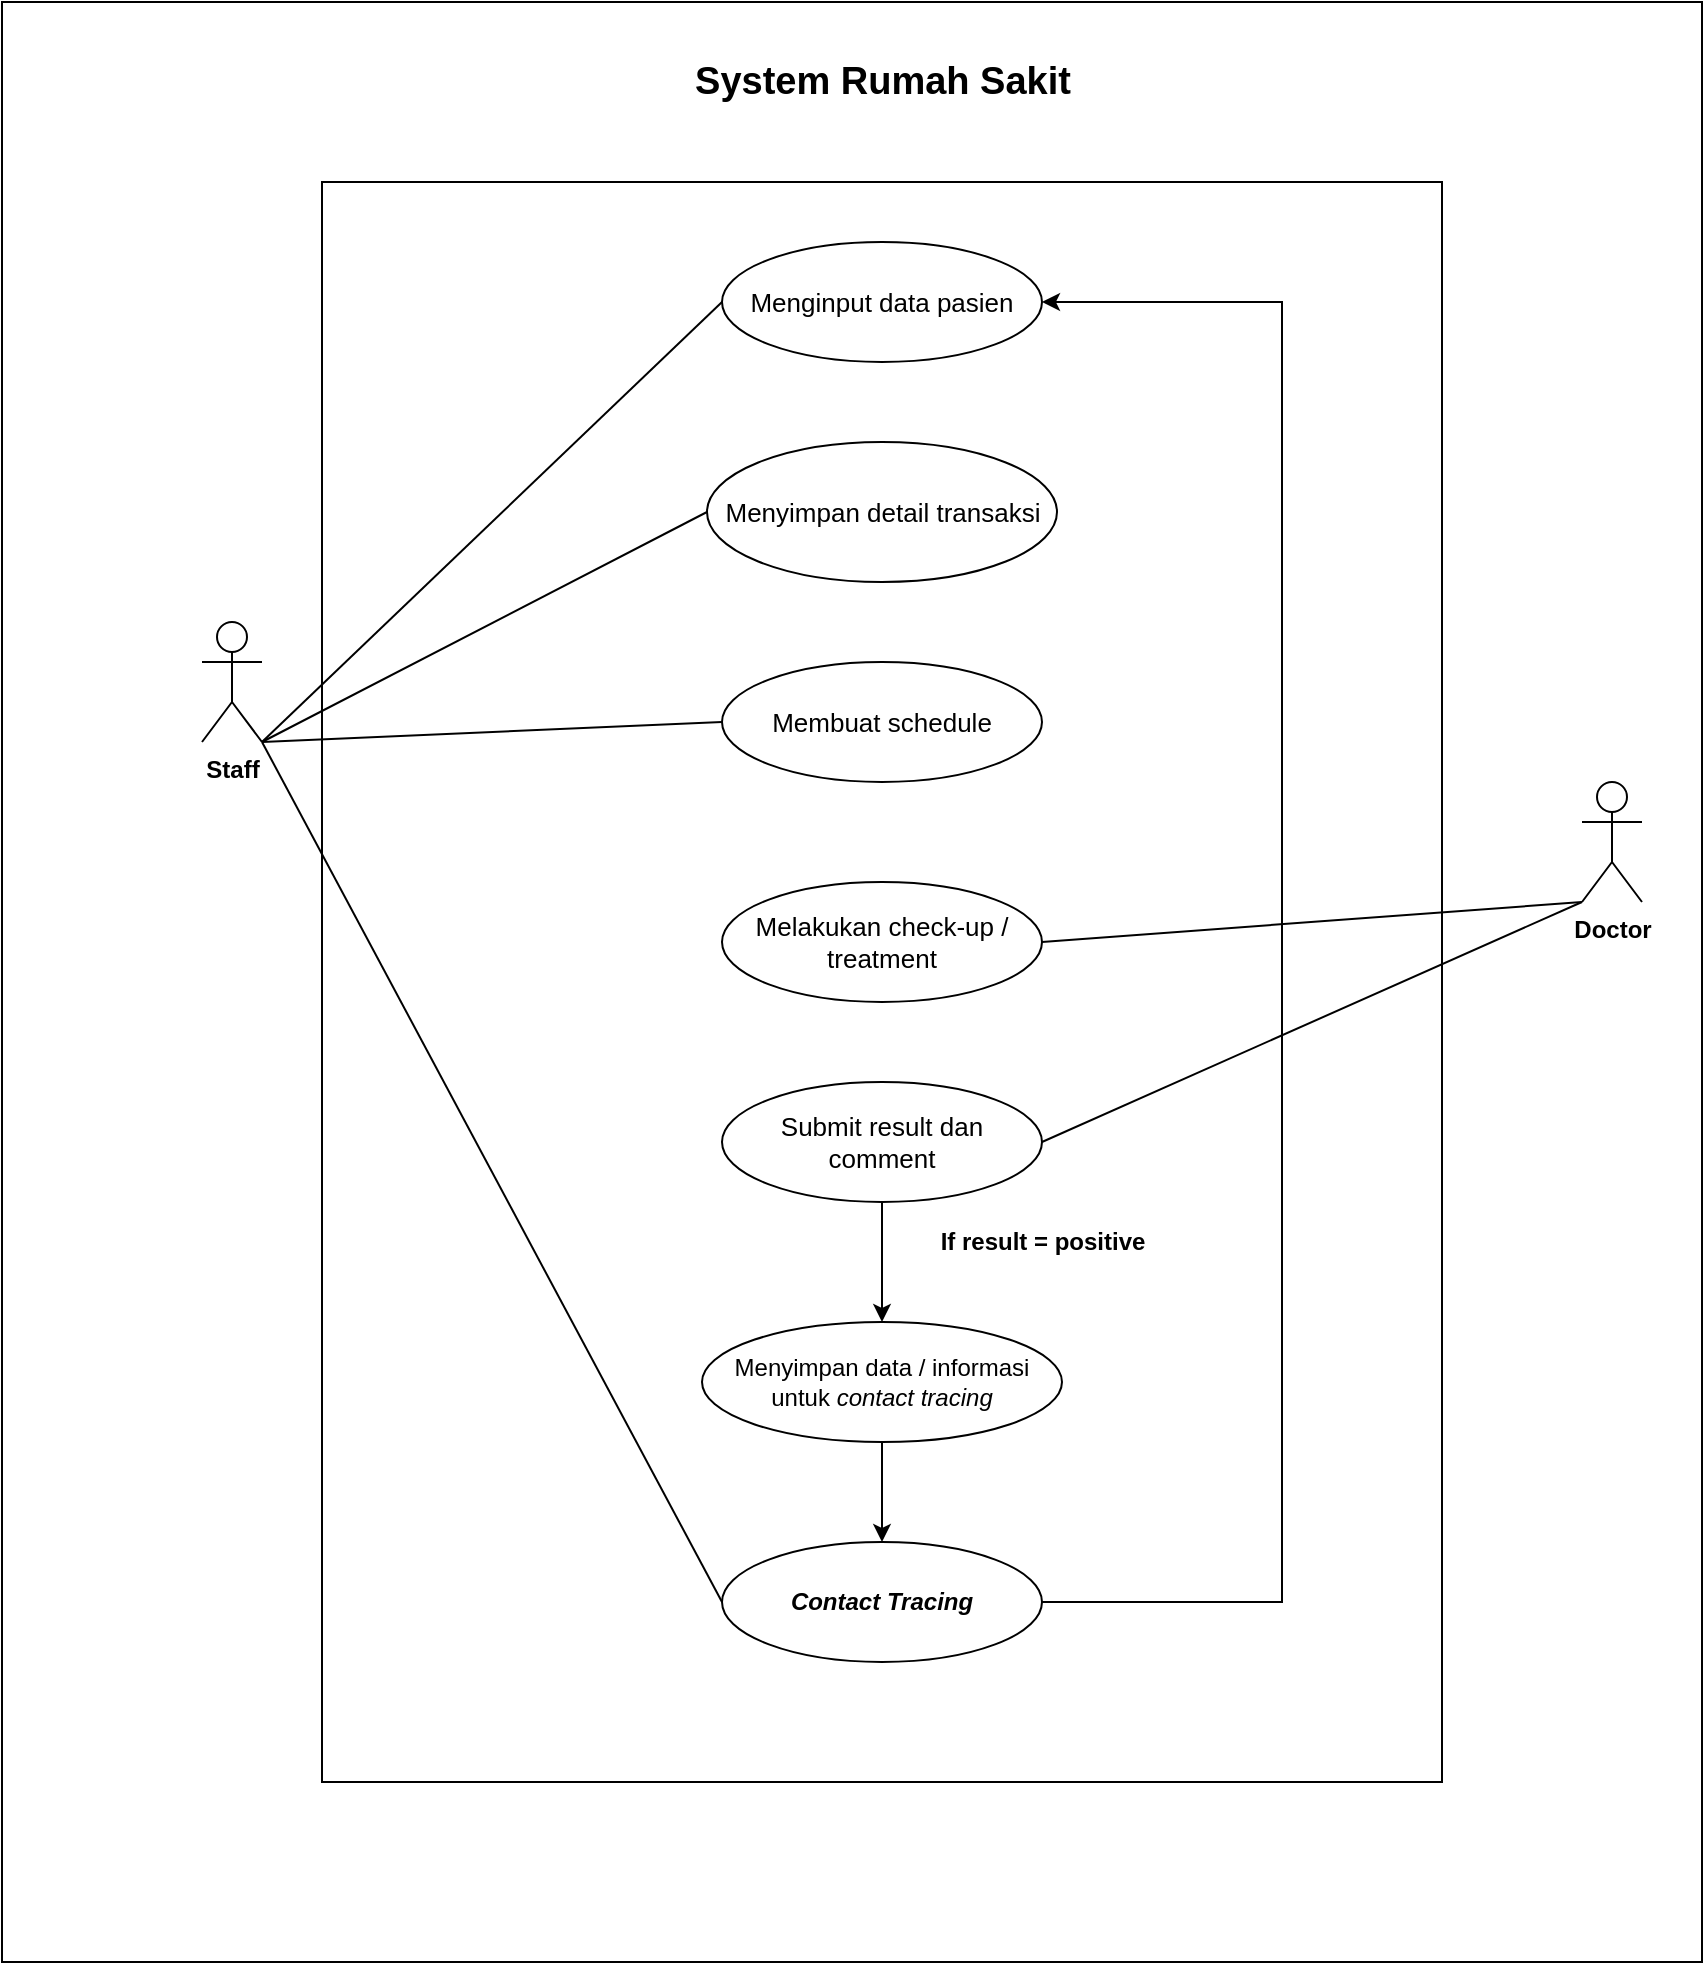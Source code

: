 <mxfile version="14.2.6" type="device"><diagram id="2YGwnqGkO7qI_8JsKUf8" name="Page-1"><mxGraphModel dx="1240" dy="1743" grid="1" gridSize="10" guides="1" tooltips="1" connect="1" arrows="1" fold="1" page="1" pageScale="1" pageWidth="850" pageHeight="1100" math="0" shadow="0"><root><mxCell id="0"/><mxCell id="1" parent="0"/><mxCell id="YAwBJIDoxtXNnoJOVZpU-11" value="" style="rounded=0;whiteSpace=wrap;html=1;" parent="1" vertex="1"><mxGeometry y="-50" width="850" height="980" as="geometry"/></mxCell><mxCell id="YAwBJIDoxtXNnoJOVZpU-9" value="" style="rounded=0;whiteSpace=wrap;html=1;" parent="1" vertex="1"><mxGeometry x="160" y="40" width="560" height="800" as="geometry"/></mxCell><mxCell id="YAwBJIDoxtXNnoJOVZpU-19" style="edgeStyle=none;rounded=0;orthogonalLoop=1;jettySize=auto;html=1;exitX=1;exitY=1;exitDx=0;exitDy=0;exitPerimeter=0;entryX=0;entryY=0.5;entryDx=0;entryDy=0;endArrow=none;endFill=0;strokeColor=#000000;" parent="1" source="YAwBJIDoxtXNnoJOVZpU-1" target="YAwBJIDoxtXNnoJOVZpU-17" edge="1"><mxGeometry relative="1" as="geometry"/></mxCell><mxCell id="YAwBJIDoxtXNnoJOVZpU-21" style="edgeStyle=none;rounded=0;orthogonalLoop=1;jettySize=auto;html=1;exitX=1;exitY=1;exitDx=0;exitDy=0;exitPerimeter=0;entryX=0;entryY=0.5;entryDx=0;entryDy=0;endArrow=none;endFill=0;strokeColor=#000000;" parent="1" source="YAwBJIDoxtXNnoJOVZpU-1" target="YAwBJIDoxtXNnoJOVZpU-20" edge="1"><mxGeometry relative="1" as="geometry"/></mxCell><mxCell id="YAwBJIDoxtXNnoJOVZpU-28" style="edgeStyle=none;rounded=0;orthogonalLoop=1;jettySize=auto;html=1;exitX=1;exitY=1;exitDx=0;exitDy=0;exitPerimeter=0;entryX=0;entryY=0.5;entryDx=0;entryDy=0;endArrow=none;endFill=0;strokeColor=#000000;" parent="1" source="YAwBJIDoxtXNnoJOVZpU-1" target="YAwBJIDoxtXNnoJOVZpU-22" edge="1"><mxGeometry relative="1" as="geometry"/></mxCell><mxCell id="YAwBJIDoxtXNnoJOVZpU-38" style="edgeStyle=none;rounded=0;orthogonalLoop=1;jettySize=auto;html=1;exitX=1;exitY=1;exitDx=0;exitDy=0;exitPerimeter=0;entryX=0;entryY=0.5;entryDx=0;entryDy=0;endArrow=none;endFill=0;strokeColor=#000000;" parent="1" source="YAwBJIDoxtXNnoJOVZpU-1" target="YAwBJIDoxtXNnoJOVZpU-37" edge="1"><mxGeometry relative="1" as="geometry"/></mxCell><mxCell id="YAwBJIDoxtXNnoJOVZpU-1" value="&lt;b&gt;Staff&lt;/b&gt;" style="shape=umlActor;verticalLabelPosition=bottom;verticalAlign=top;html=1;outlineConnect=0;direction=east;" parent="1" vertex="1"><mxGeometry x="100" y="260" width="30" height="60" as="geometry"/></mxCell><mxCell id="YAwBJIDoxtXNnoJOVZpU-32" style="edgeStyle=none;rounded=0;orthogonalLoop=1;jettySize=auto;html=1;entryX=1;entryY=0.5;entryDx=0;entryDy=0;endArrow=none;endFill=0;strokeColor=#000000;" parent="1" target="YAwBJIDoxtXNnoJOVZpU-31" edge="1"><mxGeometry relative="1" as="geometry"><mxPoint x="790" y="400" as="sourcePoint"/></mxGeometry></mxCell><mxCell id="YAwBJIDoxtXNnoJOVZpU-2" value="&lt;b&gt;Doctor&lt;/b&gt;" style="shape=umlActor;verticalLabelPosition=bottom;verticalAlign=top;html=1;outlineConnect=0;" parent="1" vertex="1"><mxGeometry x="790" y="340" width="30" height="60" as="geometry"/></mxCell><mxCell id="YAwBJIDoxtXNnoJOVZpU-12" value="&lt;font style=&quot;font-size: 13px&quot;&gt;Melakukan check-up / treatment&lt;/font&gt;" style="ellipse;whiteSpace=wrap;html=1;" parent="1" vertex="1"><mxGeometry x="360" y="390" width="160" height="60" as="geometry"/></mxCell><mxCell id="YAwBJIDoxtXNnoJOVZpU-13" value="" style="endArrow=none;html=1;entryX=1;entryY=0.5;entryDx=0;entryDy=0;" parent="1" target="YAwBJIDoxtXNnoJOVZpU-12" edge="1"><mxGeometry width="50" height="50" relative="1" as="geometry"><mxPoint x="790" y="400" as="sourcePoint"/><mxPoint x="460" y="570" as="targetPoint"/></mxGeometry></mxCell><mxCell id="YAwBJIDoxtXNnoJOVZpU-17" value="&lt;font style=&quot;font-size: 13px&quot;&gt;Menginput data pasien&lt;/font&gt;" style="ellipse;whiteSpace=wrap;html=1;" parent="1" vertex="1"><mxGeometry x="360" y="70" width="160" height="60" as="geometry"/></mxCell><mxCell id="YAwBJIDoxtXNnoJOVZpU-20" value="&lt;font style=&quot;font-size: 13px&quot;&gt;Menyimpan detail transaksi&lt;/font&gt;" style="ellipse;whiteSpace=wrap;html=1;" parent="1" vertex="1"><mxGeometry x="352.5" y="170" width="175" height="70" as="geometry"/></mxCell><mxCell id="fs_I2p_Qrxd4PANNcge8-5" style="edgeStyle=orthogonalEdgeStyle;rounded=0;orthogonalLoop=1;jettySize=auto;html=1;exitX=1;exitY=0.5;exitDx=0;exitDy=0;entryX=1;entryY=0.5;entryDx=0;entryDy=0;strokeColor=#000000;" edge="1" parent="1" source="YAwBJIDoxtXNnoJOVZpU-22" target="YAwBJIDoxtXNnoJOVZpU-17"><mxGeometry relative="1" as="geometry"><Array as="points"><mxPoint x="640" y="750"/><mxPoint x="640" y="100"/></Array></mxGeometry></mxCell><mxCell id="YAwBJIDoxtXNnoJOVZpU-22" value="&lt;i&gt;&lt;b&gt;Contact Tracing&lt;/b&gt;&lt;/i&gt;" style="ellipse;whiteSpace=wrap;html=1;" parent="1" vertex="1"><mxGeometry x="360" y="720" width="160" height="60" as="geometry"/></mxCell><mxCell id="YAwBJIDoxtXNnoJOVZpU-25" value="&lt;b&gt;If result = positive&lt;/b&gt;" style="text;html=1;align=center;verticalAlign=middle;resizable=0;points=[];autosize=1;rotation=0;" parent="1" vertex="1"><mxGeometry x="460" y="560" width="120" height="20" as="geometry"/></mxCell><mxCell id="YAwBJIDoxtXNnoJOVZpU-35" style="edgeStyle=none;rounded=0;orthogonalLoop=1;jettySize=auto;html=1;entryX=0.5;entryY=0;entryDx=0;entryDy=0;endArrow=classic;endFill=1;strokeColor=#000000;" parent="1" source="fs_I2p_Qrxd4PANNcge8-2" target="YAwBJIDoxtXNnoJOVZpU-22" edge="1"><mxGeometry relative="1" as="geometry"/></mxCell><mxCell id="YAwBJIDoxtXNnoJOVZpU-31" value="&lt;font style=&quot;font-size: 13px&quot;&gt;Submit result dan comment&lt;/font&gt;" style="ellipse;whiteSpace=wrap;html=1;" parent="1" vertex="1"><mxGeometry x="360" y="490" width="160" height="60" as="geometry"/></mxCell><mxCell id="YAwBJIDoxtXNnoJOVZpU-37" value="&lt;font style=&quot;font-size: 13px&quot;&gt;Membuat schedule&lt;/font&gt;" style="ellipse;whiteSpace=wrap;html=1;" parent="1" vertex="1"><mxGeometry x="360" y="280" width="160" height="60" as="geometry"/></mxCell><mxCell id="YAwBJIDoxtXNnoJOVZpU-39" value="System Rumah Sakit" style="text;html=1;align=center;verticalAlign=middle;resizable=0;points=[];autosize=1;fontSize=19;fontStyle=1" parent="1" vertex="1"><mxGeometry x="340" y="-25" width="200" height="30" as="geometry"/></mxCell><mxCell id="fs_I2p_Qrxd4PANNcge8-2" value="Menyimpan data / informasi untuk &lt;i&gt;contact tracing&lt;/i&gt;" style="ellipse;whiteSpace=wrap;html=1;" vertex="1" parent="1"><mxGeometry x="350" y="610" width="180" height="60" as="geometry"/></mxCell><mxCell id="fs_I2p_Qrxd4PANNcge8-4" style="edgeStyle=none;rounded=0;orthogonalLoop=1;jettySize=auto;html=1;entryX=0.5;entryY=0;entryDx=0;entryDy=0;endArrow=classic;endFill=1;strokeColor=#000000;" edge="1" parent="1" source="YAwBJIDoxtXNnoJOVZpU-31" target="fs_I2p_Qrxd4PANNcge8-2"><mxGeometry relative="1" as="geometry"><mxPoint x="439.0" y="549.998" as="sourcePoint"/><mxPoint x="435" y="670" as="targetPoint"/></mxGeometry></mxCell></root></mxGraphModel></diagram></mxfile>